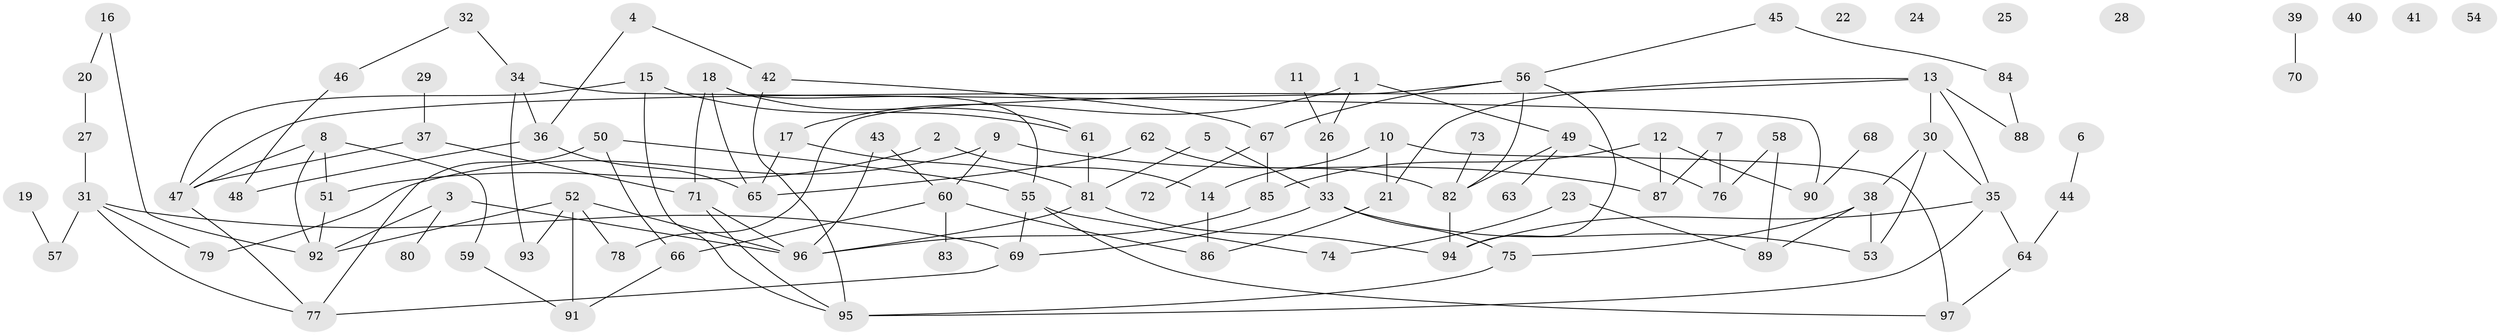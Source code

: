 // Generated by graph-tools (version 1.1) at 2025/25/03/09/25 03:25:14]
// undirected, 97 vertices, 132 edges
graph export_dot {
graph [start="1"]
  node [color=gray90,style=filled];
  1;
  2;
  3;
  4;
  5;
  6;
  7;
  8;
  9;
  10;
  11;
  12;
  13;
  14;
  15;
  16;
  17;
  18;
  19;
  20;
  21;
  22;
  23;
  24;
  25;
  26;
  27;
  28;
  29;
  30;
  31;
  32;
  33;
  34;
  35;
  36;
  37;
  38;
  39;
  40;
  41;
  42;
  43;
  44;
  45;
  46;
  47;
  48;
  49;
  50;
  51;
  52;
  53;
  54;
  55;
  56;
  57;
  58;
  59;
  60;
  61;
  62;
  63;
  64;
  65;
  66;
  67;
  68;
  69;
  70;
  71;
  72;
  73;
  74;
  75;
  76;
  77;
  78;
  79;
  80;
  81;
  82;
  83;
  84;
  85;
  86;
  87;
  88;
  89;
  90;
  91;
  92;
  93;
  94;
  95;
  96;
  97;
  1 -- 17;
  1 -- 26;
  1 -- 49;
  2 -- 14;
  2 -- 51;
  3 -- 80;
  3 -- 92;
  3 -- 96;
  4 -- 36;
  4 -- 42;
  5 -- 33;
  5 -- 81;
  6 -- 44;
  7 -- 76;
  7 -- 87;
  8 -- 47;
  8 -- 51;
  8 -- 59;
  8 -- 92;
  9 -- 60;
  9 -- 79;
  9 -- 87;
  10 -- 14;
  10 -- 21;
  10 -- 97;
  11 -- 26;
  12 -- 85;
  12 -- 87;
  12 -- 90;
  13 -- 21;
  13 -- 30;
  13 -- 35;
  13 -- 47;
  13 -- 88;
  14 -- 86;
  15 -- 47;
  15 -- 61;
  15 -- 95;
  16 -- 20;
  16 -- 92;
  17 -- 65;
  17 -- 81;
  18 -- 55;
  18 -- 61;
  18 -- 65;
  18 -- 71;
  19 -- 57;
  20 -- 27;
  21 -- 86;
  23 -- 74;
  23 -- 89;
  26 -- 33;
  27 -- 31;
  29 -- 37;
  30 -- 35;
  30 -- 38;
  30 -- 53;
  31 -- 57;
  31 -- 69;
  31 -- 77;
  31 -- 79;
  32 -- 34;
  32 -- 46;
  33 -- 53;
  33 -- 69;
  33 -- 75;
  34 -- 36;
  34 -- 90;
  34 -- 93;
  35 -- 64;
  35 -- 94;
  35 -- 95;
  36 -- 48;
  36 -- 65;
  37 -- 47;
  37 -- 71;
  38 -- 53;
  38 -- 75;
  38 -- 89;
  39 -- 70;
  42 -- 67;
  42 -- 95;
  43 -- 60;
  43 -- 96;
  44 -- 64;
  45 -- 56;
  45 -- 84;
  46 -- 48;
  47 -- 77;
  49 -- 63;
  49 -- 76;
  49 -- 82;
  50 -- 55;
  50 -- 66;
  50 -- 77;
  51 -- 92;
  52 -- 78;
  52 -- 91;
  52 -- 92;
  52 -- 93;
  52 -- 96;
  55 -- 69;
  55 -- 74;
  55 -- 97;
  56 -- 67;
  56 -- 78;
  56 -- 82;
  56 -- 94;
  58 -- 76;
  58 -- 89;
  59 -- 91;
  60 -- 66;
  60 -- 83;
  60 -- 86;
  61 -- 81;
  62 -- 65;
  62 -- 82;
  64 -- 97;
  66 -- 91;
  67 -- 72;
  67 -- 85;
  68 -- 90;
  69 -- 77;
  71 -- 95;
  71 -- 96;
  73 -- 82;
  75 -- 95;
  81 -- 94;
  81 -- 96;
  82 -- 94;
  84 -- 88;
  85 -- 96;
}
